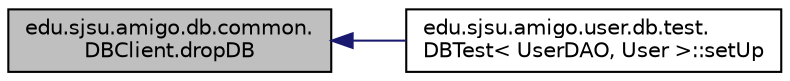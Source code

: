 digraph "edu.sjsu.amigo.db.common.DBClient.dropDB"
{
  edge [fontname="Helvetica",fontsize="10",labelfontname="Helvetica",labelfontsize="10"];
  node [fontname="Helvetica",fontsize="10",shape=record];
  rankdir="LR";
  Node4 [label="edu.sjsu.amigo.db.common.\lDBClient.dropDB",height=0.2,width=0.4,color="black", fillcolor="grey75", style="filled", fontcolor="black"];
  Node4 -> Node5 [dir="back",color="midnightblue",fontsize="10",style="solid",fontname="Helvetica"];
  Node5 [label="edu.sjsu.amigo.user.db.test.\lDBTest\< UserDAO, User \>::setUp",height=0.2,width=0.4,color="black", fillcolor="white", style="filled",URL="$classedu_1_1sjsu_1_1amigo_1_1user_1_1db_1_1test_1_1_d_b_test.html#ad45f09de863c6824c0bebdb308b94bf7"];
}
